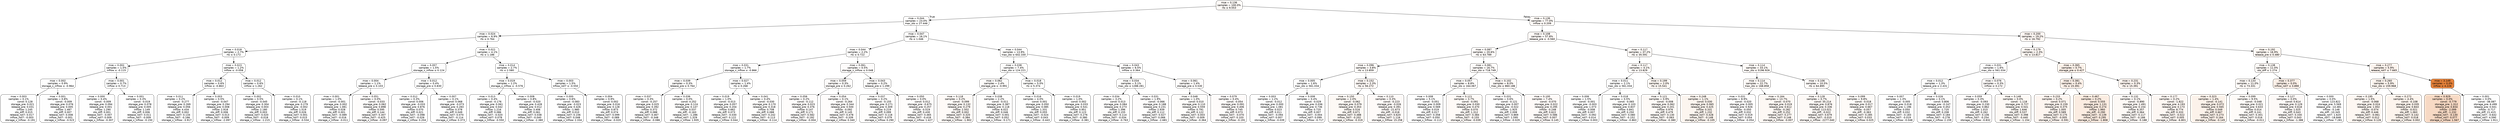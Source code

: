 digraph tree {
bgcolor="transparent"
node [shape=rectangle, style="filled, rounded", color="black", fontname=helvetica] ;
edge [fontname=helvetica] ;
	"0" [label="mse = 0.136
samples = 100.0%
rts &le; 9.553", fillcolor="#fdf9f6"]
	"1" [label="mse = 0.044
samples = 23.0%
max_sto &le; 27.446", fillcolor="#fefdfc"]
	"2" [label="mse = 0.024
samples = 6.9%
rts &le; 0.764", fillcolor="#fefefd"]
	"3" [label="mse = 0.018
samples = 2.7%
rts &le; 0.172", fillcolor="#fefefd"]
	"4" [label="mse = 0.002
samples = 1.5%
inflow &le; -0.115", fillcolor="#fefefe"]
	"5" [label="mse = 0.002
samples = 0.9%
storage_x_inflow &le; -0.964", fillcolor="#fefefe"]
	"6" [label="mse = 0.003
samples = 0.1%
                const: 0.128
          storage_pre: 0.021
          release_pre: 0.031
               inflow: 1.245
             sto_diff: 0.015
        release_roll7: 0.017
        inflow_roll7: -0.003
    storage_x_inflow: -0.191", fillcolor="#fefefe"]
	"7" [label="mse = 0.001
samples = 0.8%
               const: -0.009
          storage_pre: 0.076
          release_pre: 0.005
               inflow: 1.487
             sto_diff: 0.007
        release_roll7: 0.008
        inflow_roll7: -0.001
    storage_x_inflow: -0.523", fillcolor="#fefefe"]
	"8" [label="mse = 0.001
samples = 0.7%
inflow &le; 0.713", fillcolor="#fefefe"]
	"9" [label="mse = 0.000
samples = 0.4%
               const: -0.009
          storage_pre: 0.094
          release_pre: 0.001
               inflow: 1.290
             sto_diff: 0.001
       release_roll7: -0.007
         inflow_roll7: 0.009
    storage_x_inflow: -0.307", fillcolor="#fefefe"]
	"10" [label="mse = 0.001
samples = 0.3%
               const: -0.019
          storage_pre: 0.078
          release_pre: 0.005
               inflow: 1.149
             sto_diff: 0.006
        release_roll7: 0.011
        inflow_roll7: -0.009
    storage_x_inflow: -0.150", fillcolor="#fefefe"]
	"11" [label="mse = 0.023
samples = 1.2%
inflow &le; -0.058", fillcolor="#fefefd"]
	"12" [label="mse = 0.012
samples = 0.6%
inflow &le; -0.863", fillcolor="#fefefe"]
	"13" [label="mse = 0.011
samples = 0.2%
               const: -0.277
          storage_pre: 0.269
          release_pre: 0.056
               inflow: 4.434
             sto_diff: 0.002
        release_roll7: 0.134
        inflow_roll7: -0.166
    storage_x_inflow: -3.917", fillcolor="#fefefe"]
	"14" [label="mse = 0.003
samples = 0.5%
               const: -0.047
          storage_pre: 0.294
          release_pre: 0.008
               inflow: 2.918
             sto_diff: 0.006
        release_roll7: 0.013
        inflow_roll7: -0.009
    storage_x_inflow: -2.097", fillcolor="#fefefe"]
	"15" [label="mse = 0.012
samples = 0.6%
inflow &le; 1.262", fillcolor="#fefefe"]
	"16" [label="mse = 0.002
samples = 0.5%
               const: -0.045
          storage_pre: 0.304
          release_pre: 0.003
               inflow: 2.180
             sto_diff: 0.003
        release_roll7: 0.020
        inflow_roll7: -0.018
    storage_x_inflow: -1.215", fillcolor="#fefefe"]
	"17" [label="mse = 0.010
samples = 0.1%
               const: -0.118
          storage_pre: 0.279
         release_pre: -0.002
               inflow: 1.519
             sto_diff: 0.026
        release_roll7: 0.001
         inflow_roll7: 0.015
    storage_x_inflow: -0.534", fillcolor="#fefefe"]
	"18" [label="mse = 0.022
samples = 4.1%
rts &le; 1.186", fillcolor="#fefefd"]
	"19" [label="mse = 0.007
samples = 1.5%
storage_x_inflow &le; 0.124", fillcolor="#fefefe"]
	"20" [label="mse = 0.004
samples = 1.1%
release_pre &le; 0.103", fillcolor="#fefefe"]
	"21" [label="mse = 0.001
samples = 1.0%
               const: -0.001
          storage_pre: 0.002
          release_pre: 1.081
               inflow: 0.028
             sto_diff: 0.001
       release_roll7: -0.089
        inflow_roll7: -0.016
    storage_x_inflow: -0.011", fillcolor="#fefefe"]
	"22" [label="mse = 0.051
samples = 0.0%
               const: -0.033
          storage_pre: 0.062
          release_pre: 0.898
               inflow: 0.595
             sto_diff: 0.144
        release_roll7: 0.307
        inflow_roll7: -0.425
    storage_x_inflow: -0.097", fillcolor="#fefcfb"]
	"23" [label="mse = 0.012
samples = 0.4%
storage_pre &le; 0.830", fillcolor="#fefefe"]
	"24" [label="mse = 0.012
samples = 0.3%
                const: 0.006
         storage_pre: -0.033
          release_pre: 0.876
               inflow: 0.070
             sto_diff: 0.021
       release_roll7: -0.098
        inflow_roll7: -0.026
     storage_x_inflow: 0.204", fillcolor="#fefefe"]
	"25" [label="mse = 0.007
samples = 0.1%
                const: 0.068
         storage_pre: -0.073
          release_pre: 0.283
               inflow: 0.378
             sto_diff: 0.049
        release_roll7: 0.070
        inflow_roll7: -0.114
     storage_x_inflow: 0.373", fillcolor="#fefefe"]
	"26" [label="mse = 0.014
samples = 2.7%
rts &le; 2.580", fillcolor="#fefefe"]
	"27" [label="mse = 0.019
samples = 1.2%
storage_x_inflow &le; -0.576", fillcolor="#fefefd"]
	"28" [label="mse = 0.013
samples = 0.4%
               const: -0.176
          storage_pre: 0.061
          release_pre: 0.042
               inflow: 1.216
             sto_diff: 0.086
       release_roll7: -0.020
         inflow_roll7: 0.078
    storage_x_inflow: -0.550", fillcolor="#fefefe"]
	"29" [label="mse = 0.008
samples = 0.8%
               const: -0.020
          storage_pre: 0.428
          release_pre: 0.012
               inflow: 3.406
             sto_diff: 0.061
        release_roll7: 0.038
        inflow_roll7: -0.040
    storage_x_inflow: -2.380", fillcolor="#fefefe"]
	"30" [label="mse = 0.003
samples = 1.5%
inflow_roll7 &le; -0.550", fillcolor="#fefefe"]
	"31" [label="mse = 0.000
samples = 0.6%
               const: -0.083
         storage_pre: -0.023
          release_pre: 0.426
              inflow: -1.980
             sto_diff: 0.010
        release_roll7: 0.156
         inflow_roll7: 0.048
     storage_x_inflow: 2.334", fillcolor="#fefefe"]
	"32" [label="mse = 0.004
samples = 0.9%
                const: 0.002
          storage_pre: 0.016
          release_pre: 0.128
               inflow: 0.873
             sto_diff: 0.074
        release_roll7: 0.099
        inflow_roll7: -0.089
    storage_x_inflow: -0.020", fillcolor="#fefefe"]
	"33" [label="mse = 0.047
samples = 16.1%
rts &le; 1.046", fillcolor="#fefdfc"]
	"34" [label="mse = 0.044
samples = 2.2%
rts &le; 0.722", fillcolor="#fefdfc"]
	"35" [label="mse = 0.031
samples = 1.7%
storage_x_inflow &le; -0.866", fillcolor="#fefdfd"]
	"36" [label="mse = 0.039
samples = 0.3%
release_pre &le; 0.764", fillcolor="#fefdfc"]
	"37" [label="mse = 0.037
samples = 0.3%
               const: -0.257
          storage_pre: 0.025
          release_pre: 0.392
               inflow: 0.372
             sto_diff: 0.088
        release_roll7: 0.467
        inflow_roll7: -0.348
    storage_x_inflow: -0.086", fillcolor="#fefdfc"]
	"38" [label="mse = 0.036
samples = 0.0%
                const: 4.252
          storage_pre: 0.124
          release_pre: 0.147
               inflow: 0.537
            sto_diff: -0.163
       release_roll7: -1.286
         inflow_roll7: 1.329
     storage_x_inflow: 1.935", fillcolor="#fefdfc"]
	"39" [label="mse = 0.027
samples = 1.4%
rts &le; 0.268", fillcolor="#fefdfd"]
	"40" [label="mse = 0.019
samples = 1.0%
               const: -0.013
          storage_pre: 0.057
          release_pre: 0.204
               inflow: 0.662
             sto_diff: 0.073
       release_roll7: -0.030
         inflow_roll7: 0.122
     storage_x_inflow: 0.044", fillcolor="#fefefd"]
	"41" [label="mse = 0.041
samples = 0.4%
               const: -0.030
          storage_pre: 0.170
          release_pre: 0.318
               inflow: 0.708
             sto_diff: 0.088
        release_roll7: 0.242
        inflow_roll7: -0.113
    storage_x_inflow: -0.114", fillcolor="#fefdfc"]
	"42" [label="mse = 0.061
samples = 0.5%
storage_x_inflow &le; 0.048", fillcolor="#fefcfb"]
	"43" [label="mse = 0.059
samples = 0.3%
storage_pre &le; 0.262", fillcolor="#fefcfb"]
	"44" [label="mse = 0.056
samples = 0.2%
               const: -0.112
          storage_pre: 0.023
          release_pre: 0.376
               inflow: 0.147
             sto_diff: 0.171
        release_roll7: 0.582
        inflow_roll7: -0.192
    storage_x_inflow: -0.004", fillcolor="#fefcfb"]
	"45" [label="mse = 0.054
samples = 0.1%
               const: -0.264
          storage_pre: 0.344
          release_pre: 0.500
              inflow: -0.092
             sto_diff: 0.145
        release_roll7: 0.478
        inflow_roll7: -0.339
     storage_x_inflow: 0.340", fillcolor="#fefcfb"]
	"46" [label="mse = 0.043
samples = 0.2%
release_pre &le; 1.299", fillcolor="#fefdfc"]
	"47" [label="mse = 0.037
samples = 0.2%
               const: -0.155
          storage_pre: 0.271
          release_pre: 0.309
               inflow: 0.219
             sto_diff: 0.099
        release_roll7: 0.118
         inflow_roll7: 0.079
     storage_x_inflow: 0.290", fillcolor="#fefdfc"]
	"48" [label="mse = 0.050
samples = 0.0%
                const: 0.012
         storage_pre: -0.675
          release_pre: 0.257
              inflow: -0.519
             sto_diff: 0.430
        release_roll7: 0.465
        inflow_roll7: -0.418
     storage_x_inflow: 1.427", fillcolor="#fefcfb"]
	"49" [label="mse = 0.044
samples = 13.9%
max_sto &le; 642.330", fillcolor="#fefdfc"]
	"50" [label="mse = 0.038
samples = 7.4%
max_sto &le; 124.221", fillcolor="#fefdfc"]
	"51" [label="mse = 0.062
samples = 2.4%
storage_pre &le; -0.991", fillcolor="#fefcfb"]
	"52" [label="mse = 0.118
samples = 0.2%
               const: -0.099
          storage_pre: 0.132
          release_pre: 0.279
               inflow: 2.502
             sto_diff: 0.002
        release_roll7: 0.320
        inflow_roll7: -0.384
    storage_x_inflow: -1.902", fillcolor="#fefaf7"]
	"53" [label="mse = 0.038
samples = 2.2%
               const: -0.011
          storage_pre: 0.387
          release_pre: 0.118
               inflow: 6.022
             sto_diff: 0.046
        release_roll7: 0.001
         inflow_roll7: 0.052
    storage_x_inflow: -5.171", fillcolor="#fefdfc"]
	"54" [label="mse = 0.018
samples = 5.0%
rts &le; 5.374", fillcolor="#fefefd"]
	"55" [label="mse = 0.016
samples = 4.0%
                const: 0.001
          storage_pre: 0.050
          release_pre: 0.085
               inflow: 1.331
             sto_diff: 0.055
       release_roll7: -0.024
         inflow_roll7: 0.043
    storage_x_inflow: -0.443", fillcolor="#fefefd"]
	"56" [label="mse = 0.019
samples = 1.0%
                const: 0.002
          storage_pre: 0.033
          release_pre: 0.541
               inflow: 0.951
             sto_diff: 0.123
        release_roll7: 0.276
        inflow_roll7: -0.380
    storage_x_inflow: -0.381", fillcolor="#fefefd"]
	"57" [label="mse = 0.043
samples = 6.5%
inflow &le; 0.364", fillcolor="#fefdfc"]
	"58" [label="mse = 0.034
samples = 5.1%
max_sto &le; 1288.281", fillcolor="#fefdfc"]
	"59" [label="mse = 0.034
samples = 3.2%
                const: 0.013
          storage_pre: 0.084
          release_pre: 0.273
               inflow: 1.396
             sto_diff: 0.155
        release_roll7: 0.114
        inflow_roll7: -0.034
    storage_x_inflow: -0.763", fillcolor="#fefdfc"]
	"60" [label="mse = 0.031
samples = 1.9%
               const: -0.066
          storage_pre: 0.188
          release_pre: 0.231
               inflow: 2.939
             sto_diff: 0.112
        release_roll7: 0.027
         inflow_roll7: 0.066
    storage_x_inflow: -2.681", fillcolor="#fefdfd"]
	"61" [label="mse = 0.061
samples = 1.4%
storage_pre &le; 0.530", fillcolor="#fefcfb"]
	"62" [label="mse = 0.048
samples = 1.0%
                const: 0.010
          storage_pre: 0.110
          release_pre: 0.559
               inflow: 0.791
             sto_diff: 0.122
        release_roll7: 0.003
        inflow_roll7: -0.009
    storage_x_inflow: -0.364", fillcolor="#fefdfb"]
	"63" [label="mse = 0.079
samples = 0.4%
               const: -0.054
          storage_pre: 0.091
          release_pre: 0.406
               inflow: 0.745
             sto_diff: 0.073
       release_roll7: -0.070
         inflow_roll7: 0.103
    storage_x_inflow: -0.191", fillcolor="#fefbfa"]
	"64" [label="mse = 0.136
samples = 77.0%
inflow &le; 0.209", fillcolor="#fdf9f6"]
	"65" [label="mse = 0.108
samples = 57.8%
release_pre &le; -0.560", fillcolor="#fefaf8"]
	"66" [label="mse = 0.087
samples = 20.6%
rts &le; 63.789", fillcolor="#fefbf9"]
	"67" [label="mse = 0.096
samples = 3.8%
rts &le; 13.859", fillcolor="#fefbf8"]
	"68" [label="mse = 0.005
samples = 1.6%
max_sto &le; 561.034", fillcolor="#fefefe"]
	"69" [label="mse = 0.003
samples = 1.2%
               const: -0.012
          storage_pre: 0.000
          release_pre: 1.081
               inflow: 0.023
             sto_diff: 0.011
       release_roll7: -0.094
         inflow_roll7: 0.007
    storage_x_inflow: -0.039", fillcolor="#fefefe"]
	"70" [label="mse = 0.008
samples = 0.4%
               const: -0.029
          storage_pre: 0.036
          release_pre: 0.736
               inflow: 0.720
             sto_diff: 0.007
       release_roll7: -0.004
         inflow_roll7: 0.099
    storage_x_inflow: -0.717", fillcolor="#fefefe"]
	"71" [label="mse = 0.152
samples = 2.3%
rts &le; 56.272", fillcolor="#fdf8f5"]
	"72" [label="mse = 0.150
samples = 2.0%
               const: -0.062
          storage_pre: 0.079
          release_pre: 0.353
               inflow: 0.516
             sto_diff: 0.671
        release_roll7: 0.488
        inflow_roll7: -0.202
    storage_x_inflow: -0.319", fillcolor="#fdf9f5"]
	"73" [label="mse = 0.110
samples = 0.3%
               const: -0.223
         storage_pre: -0.026
          release_pre: 0.391
             inflow: -21.673
            sto_diff: -0.018
        release_roll7: 0.620
         inflow_roll7: 1.116
    storage_x_inflow: 15.258", fillcolor="#fefaf8"]
	"74" [label="mse = 0.081
samples = 16.7%
max_sto &le; 718.749", fillcolor="#fefbf9"]
	"75" [label="mse = 0.057
samples = 8.8%
max_sto &le; 164.067", fillcolor="#fefcfb"]
	"76" [label="mse = 0.008
samples = 5.1%
               const: -0.051
          storage_pre: 0.009
          release_pre: 0.569
               inflow: 0.019
             sto_diff: 0.017
        release_roll7: 0.358
         inflow_roll7: 0.050
    storage_x_inflow: -0.113", fillcolor="#fefefe"]
	"77" [label="mse = 0.121
samples = 3.7%
               const: -0.091
          storage_pre: 0.030
          release_pre: 0.470
               inflow: 0.070
             sto_diff: 1.312
        release_roll7: 0.384
        inflow_roll7: -0.155
    storage_x_inflow: -0.039", fillcolor="#fefaf7"]
	"78" [label="mse = 0.102
samples = 8.0%
max_sto &le; 860.186", fillcolor="#fefaf8"]
	"79" [label="mse = 0.031
samples = 0.6%
               const: -0.121
          storage_pre: 0.007
         release_pre: -0.022
              inflow: -1.925
             sto_diff: 2.008
        release_roll7: 0.869
         inflow_roll7: 1.595
    storage_x_inflow: -0.029", fillcolor="#fefdfd"]
	"80" [label="mse = 0.100
samples = 7.4%
               const: -0.070
          storage_pre: 0.022
          release_pre: 0.295
              inflow: -0.248
             sto_diff: 0.622
        release_roll7: 0.586
         inflow_roll7: 0.007
     storage_x_inflow: 0.145", fillcolor="#fefaf8"]
	"81" [label="mse = 0.117
samples = 37.2%
rts &le; 35.591", fillcolor="#fefaf7"]
	"82" [label="mse = 0.117
samples = 4.1%
rts &le; 13.829", fillcolor="#fefaf7"]
	"83" [label="mse = 0.011
samples = 2.1%
max_sto &le; 561.034", fillcolor="#fefefe"]
	"84" [label="mse = 0.006
samples = 1.5%
               const: -0.001
         storage_pre: -0.003
          release_pre: 1.073
              inflow: -0.008
             sto_diff: 0.007
       release_roll7: -0.092
         inflow_roll7: 0.014
     storage_x_inflow: 0.003", fillcolor="#fefefe"]
	"85" [label="mse = 0.018
samples = 0.5%
               const: -0.065
          storage_pre: 0.103
          release_pre: 0.837
               inflow: 0.841
             sto_diff: 0.250
        release_roll7: 0.080
        inflow_roll7: -0.152
    storage_x_inflow: -0.863", fillcolor="#fefefd"]
	"86" [label="mse = 0.199
samples = 2.0%
rts &le; 15.541", fillcolor="#fdf7f2"]
	"87" [label="mse = 0.121
samples = 0.9%
               const: -0.008
          storage_pre: 0.062
          release_pre: 0.201
               inflow: 0.976
             sto_diff: 0.479
        release_roll7: 0.130
        inflow_roll7: -0.063
    storage_x_inflow: -0.380", fillcolor="#fefaf7"]
	"88" [label="mse = 0.248
samples = 1.1%
                const: 0.030
          storage_pre: 0.065
          release_pre: 0.425
               inflow: 0.331
             sto_diff: 1.232
        release_roll7: 0.428
        inflow_roll7: -0.148
    storage_x_inflow: -0.105", fillcolor="#fcf5ef"]
	"89" [label="mse = 0.114
samples = 33.1%
max_sto &le; 5196.926", fillcolor="#fefaf7"]
	"90" [label="mse = 0.114
samples = 22.7%
max_sto &le; 168.858", fillcolor="#fefaf7"]
	"91" [label="mse = 0.031
samples = 8.9%
               const: -0.020
          storage_pre: 0.005
          release_pre: 0.926
              inflow: -0.050
             sto_diff: 0.032
        release_roll7: 0.019
         inflow_roll7: 0.054
    storage_x_inflow: -0.054", fillcolor="#fefdfd"]
	"92" [label="mse = 0.164
samples = 13.7%
               const: -0.070
          storage_pre: 0.019
          release_pre: 0.612
              inflow: -0.282
             sto_diff: 0.252
        release_roll7: 0.277
         inflow_roll7: 0.148
    storage_x_inflow: -0.007", fillcolor="#fdf8f4"]
	"93" [label="mse = 0.106
samples = 10.5%
rts &le; 64.895", fillcolor="#fefaf8"]
	"94" [label="mse = 0.128
samples = 0.7%
               const: 35.214
          storage_pre: 0.876
          release_pre: 0.336
             inflow: 113.021
            sto_diff: -0.022
        release_roll7: 0.679
        inflow_roll7: -0.010
 storage_x_inflow: -2277.040", fillcolor="#fdf9f6"]
	"95" [label="mse = 0.099
samples = 9.8%
               const: -0.018
          storage_pre: 0.017
          release_pre: 0.667
              inflow: -0.057
            sto_diff: -0.363
        release_roll7: 0.285
         inflow_roll7: 0.033
     storage_x_inflow: 0.025", fillcolor="#fefbf8"]
	"96" [label="mse = 0.200
samples = 19.2%
rts &le; 16.792", fillcolor="#fdf6f2"]
	"97" [label="mse = 0.179
samples = 2.3%
rts &le; 13.817", fillcolor="#fdf7f3"]
	"98" [label="mse = 0.031
samples = 1.6%
max_sto &le; 561.034", fillcolor="#fefdfd"]
	"99" [label="mse = 0.012
samples = 1.3%
release_pre &le; 2.431", fillcolor="#fefefe"]
	"100" [label="mse = 0.007
samples = 1.3%
               const: -0.005
          storage_pre: 0.018
          release_pre: 1.196
               inflow: 0.050
             sto_diff: 0.032
       release_roll7: -0.183
        inflow_roll7: -0.019
    storage_x_inflow: -0.048", fillcolor="#fefefe"]
	"101" [label="mse = 0.026
samples = 0.1%
                const: 0.806
         storage_pre: -0.247
          release_pre: 0.452
              inflow: -1.720
             sto_diff: 0.208
        release_roll7: 0.184
        inflow_roll7: -0.278
     storage_x_inflow: 2.159", fillcolor="#fefdfd"]
	"102" [label="mse = 0.076
samples = 0.3%
inflow &le; 3.172", fillcolor="#fefbfa"]
	"103" [label="mse = 0.059
samples = 0.3%
               const: -0.093
          storage_pre: 0.230
          release_pre: 0.862
               inflow: 1.015
             sto_diff: 0.262
        release_roll7: 0.106
        inflow_roll7: -0.254
    storage_x_inflow: -0.832", fillcolor="#fefcfb"]
	"104" [label="mse = 0.148
samples = 0.0%
               const: -1.118
          storage_pre: 0.727
          release_pre: 0.541
               inflow: 1.646
             sto_diff: 0.537
        release_roll7: 0.398
        inflow_roll7: -0.440
    storage_x_inflow: -1.154", fillcolor="#fdf9f5"]
	"105" [label="mse = 0.365
samples = 0.7%
storage_pre &le; 0.427", fillcolor="#fbf0e8"]
	"106" [label="mse = 0.381
samples = 0.4%
rts &le; 15.391", fillcolor="#fbefe7"]
	"107" [label="mse = 0.233
samples = 0.2%
                const: 0.071
          storage_pre: 0.159
          release_pre: 0.375
               inflow: 1.005
             sto_diff: 0.589
        release_roll7: 0.175
        inflow_roll7: -0.005
    storage_x_inflow: -0.591", fillcolor="#fdf5f0"]
	"108" [label="mse = 0.467
samples = 0.2%
                const: 0.555
          storage_pre: 1.131
          release_pre: 0.274
               inflow: 1.960
            sto_diff: -0.290
       release_roll7: -0.139
         inflow_roll7: 0.295
    storage_x_inflow: -1.808", fillcolor="#fbece1"]
	"109" [label="mse = 0.231
samples = 0.3%
rts &le; 15.391", fillcolor="#fdf5f0"]
	"110" [label="mse = 0.132
samples = 0.1%
               const: -0.890
          storage_pre: 1.491
          release_pre: 0.154
               inflow: 6.357
             sto_diff: 0.364
        release_roll7: 0.117
        inflow_roll7: -0.166
    storage_x_inflow: -5.188", fillcolor="#fdf9f6"]
	"111" [label="mse = 0.177
samples = 0.2%
               const: -1.822
          storage_pre: 4.193
          release_pre: 0.173
               inflow: 8.774
             sto_diff: 0.333
       release_roll7: -0.022
         inflow_roll7: 0.005
    storage_x_inflow: -6.801", fillcolor="#fdf7f3"]
	"112" [label="mse = 0.192
samples = 16.9%
release_pre &le; 0.480", fillcolor="#fdf7f2"]
	"113" [label="mse = 0.138
samples = 11.0%
sto_diff &le; 1.274", fillcolor="#fdf9f6"]
	"114" [label="mse = 0.133
samples = 11.0%
rts &le; 73.331", fillcolor="#fdf9f6"]
	"115" [label="mse = 0.323
samples = 1.4%
               const: -0.141
          storage_pre: 0.072
          release_pre: 0.565
               inflow: 0.049
             sto_diff: 0.667
        release_roll7: 0.273
         inflow_roll7: 0.164
    storage_x_inflow: -0.145", fillcolor="#fcf2ea"]
	"116" [label="mse = 0.099
samples = 9.5%
               const: -0.048
          storage_pre: 0.021
          release_pre: 0.633
               inflow: 0.014
             sto_diff: 0.241
        release_roll7: 0.301
         inflow_roll7: 0.016
    storage_x_inflow: -0.011", fillcolor="#fefbf8"]
	"117" [label="mse = 0.377
samples = 0.0%
inflow_roll7 &le; 3.890", fillcolor="#fbefe7"]
	"118" [label="mse = 0.127
samples = 0.0%
                const: 0.614
          storage_pre: 0.129
          release_pre: 0.618
               inflow: 1.025
             sto_diff: 0.043
        release_roll7: 0.330
         inflow_roll7: 0.043
    storage_x_inflow: -1.386", fillcolor="#fdf9f7"]
	"119" [label="mse = 0.000
samples = 0.0%
              const: 123.822
          storage_pre: 5.569
        release_pre: -14.481
              inflow: -5.148
           sto_diff: -10.345
        release_roll7: 1.620
       inflow_roll7: -18.848
     storage_x_inflow: 7.281", fillcolor="#ffffff"]
	"120" [label="mse = 0.277
samples = 5.9%
release_roll7 &le; 7.665", fillcolor="#fcf3ed"]
	"121" [label="mse = 0.260
samples = 5.9%
max_sto &le; 159.968", fillcolor="#fcf4ee"]
	"122" [label="mse = 0.195
samples = 1.5%
               const: -0.068
          storage_pre: 0.024
          release_pre: 1.002
              inflow: -0.074
             sto_diff: 0.446
       release_roll7: -0.061
         inflow_roll7: 0.012
     storage_x_inflow: 0.126", fillcolor="#fdf7f2"]
	"123" [label="mse = 0.272
samples = 4.4%
               const: -0.108
          storage_pre: 0.035
          release_pre: 0.843
              inflow: -0.021
             sto_diff: 1.063
        release_roll7: 0.142
         inflow_roll7: 0.018
     storage_x_inflow: 0.002", fillcolor="#fcf4ed"]
	"124" [label="mse = 3.149
samples = 0.0%
inflow &le; 4.226", fillcolor="#e58139"]
	"125" [label="mse = 0.929
samples = 0.0%
               const: -0.779
          storage_pre: 1.312
          release_pre: 0.834
              inflow: -2.099
            sto_diff: -1.232
       release_roll7: -0.130
         inflow_roll7: 0.077
     storage_x_inflow: 1.567", fillcolor="#f7d9c4"]
	"126" [label="mse = 0.001
samples = 0.0%
              const: -38.087
          storage_pre: 6.499
          release_pre: 0.041
              inflow: -0.717
            sto_diff: 21.415
       release_roll7: -0.642
         inflow_roll7: 4.590
     storage_x_inflow: 1.911", fillcolor="#fefefe"]

	"0" -> "1" [labeldistance=2.5, labelangle=45, headlabel="True"]
	"1" -> "2"
	"2" -> "3"
	"3" -> "4"
	"4" -> "5"
	"5" -> "6"
	"5" -> "7"
	"4" -> "8"
	"8" -> "9"
	"8" -> "10"
	"3" -> "11"
	"11" -> "12"
	"12" -> "13"
	"12" -> "14"
	"11" -> "15"
	"15" -> "16"
	"15" -> "17"
	"2" -> "18"
	"18" -> "19"
	"19" -> "20"
	"20" -> "21"
	"20" -> "22"
	"19" -> "23"
	"23" -> "24"
	"23" -> "25"
	"18" -> "26"
	"26" -> "27"
	"27" -> "28"
	"27" -> "29"
	"26" -> "30"
	"30" -> "31"
	"30" -> "32"
	"1" -> "33"
	"33" -> "34"
	"34" -> "35"
	"35" -> "36"
	"36" -> "37"
	"36" -> "38"
	"35" -> "39"
	"39" -> "40"
	"39" -> "41"
	"34" -> "42"
	"42" -> "43"
	"43" -> "44"
	"43" -> "45"
	"42" -> "46"
	"46" -> "47"
	"46" -> "48"
	"33" -> "49"
	"49" -> "50"
	"50" -> "51"
	"51" -> "52"
	"51" -> "53"
	"50" -> "54"
	"54" -> "55"
	"54" -> "56"
	"49" -> "57"
	"57" -> "58"
	"58" -> "59"
	"58" -> "60"
	"57" -> "61"
	"61" -> "62"
	"61" -> "63"
	"0" -> "64" [labeldistance=2.5, labelangle=-45, headlabel="False"]
	"64" -> "65"
	"65" -> "66"
	"66" -> "67"
	"67" -> "68"
	"68" -> "69"
	"68" -> "70"
	"67" -> "71"
	"71" -> "72"
	"71" -> "73"
	"66" -> "74"
	"74" -> "75"
	"75" -> "76"
	"75" -> "77"
	"74" -> "78"
	"78" -> "79"
	"78" -> "80"
	"65" -> "81"
	"81" -> "82"
	"82" -> "83"
	"83" -> "84"
	"83" -> "85"
	"82" -> "86"
	"86" -> "87"
	"86" -> "88"
	"81" -> "89"
	"89" -> "90"
	"90" -> "91"
	"90" -> "92"
	"89" -> "93"
	"93" -> "94"
	"93" -> "95"
	"64" -> "96"
	"96" -> "97"
	"97" -> "98"
	"98" -> "99"
	"99" -> "100"
	"99" -> "101"
	"98" -> "102"
	"102" -> "103"
	"102" -> "104"
	"97" -> "105"
	"105" -> "106"
	"106" -> "107"
	"106" -> "108"
	"105" -> "109"
	"109" -> "110"
	"109" -> "111"
	"96" -> "112"
	"112" -> "113"
	"113" -> "114"
	"114" -> "115"
	"114" -> "116"
	"113" -> "117"
	"117" -> "118"
	"117" -> "119"
	"112" -> "120"
	"120" -> "121"
	"121" -> "122"
	"121" -> "123"
	"120" -> "124"
	"124" -> "125"
	"124" -> "126"
}
